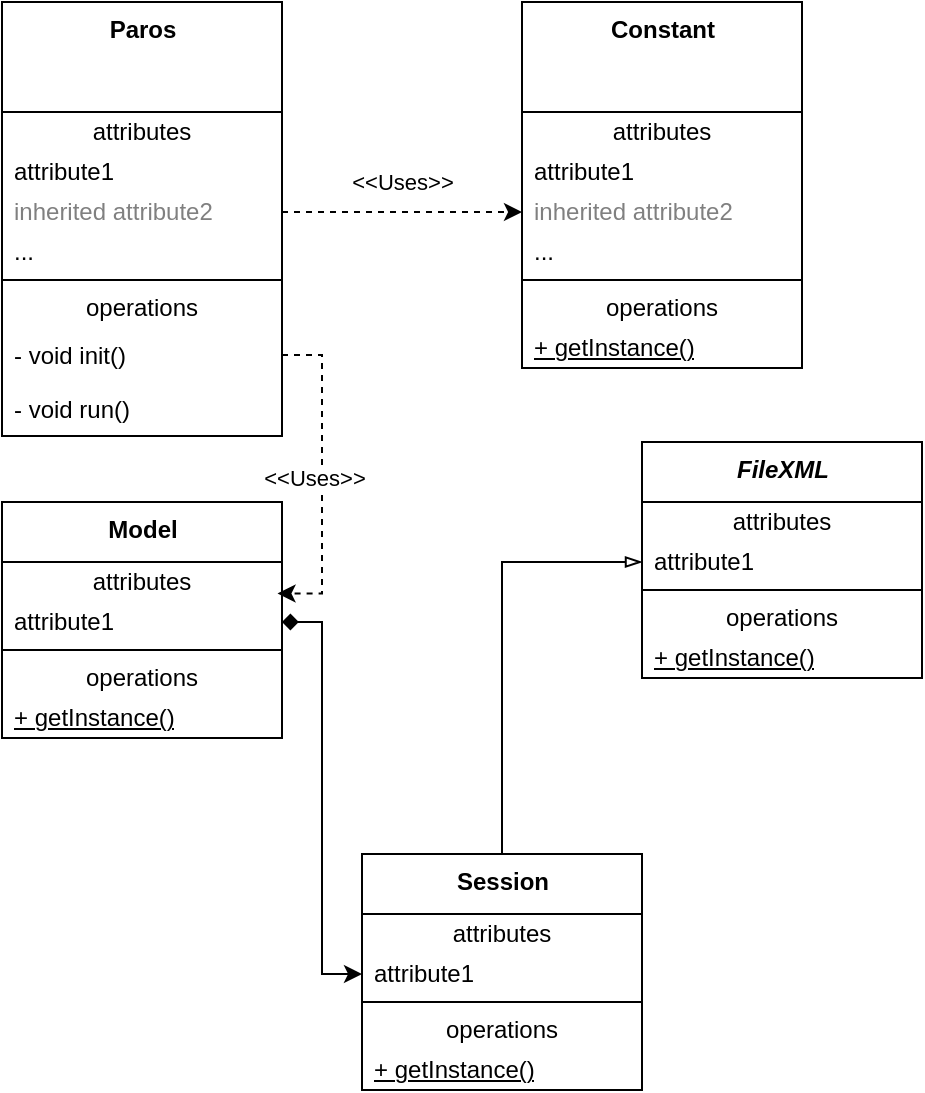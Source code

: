 <mxfile version="15.0.3" type="github"><diagram id="Z9POrxEhZ8tej4BVq47g" name="Page-1"><mxGraphModel dx="716" dy="383" grid="1" gridSize="10" guides="1" tooltips="1" connect="1" arrows="1" fold="1" page="1" pageScale="1" pageWidth="827" pageHeight="1169" math="0" shadow="0"><root><mxCell id="0"/><mxCell id="1" parent="0"/><mxCell id="4W3oqbQlcdMNd9oFhW5l-7" value="&lt;b&gt;Paros&lt;/b&gt;" style="swimlane;fontStyle=0;align=center;verticalAlign=top;childLayout=stackLayout;horizontal=1;startSize=55;horizontalStack=0;resizeParent=1;resizeParentMax=0;resizeLast=0;collapsible=0;marginBottom=0;html=1;" vertex="1" parent="1"><mxGeometry x="200" y="100" width="140" height="217" as="geometry"/></mxCell><mxCell id="4W3oqbQlcdMNd9oFhW5l-8" value="attributes" style="text;html=1;strokeColor=none;fillColor=none;align=center;verticalAlign=middle;spacingLeft=4;spacingRight=4;overflow=hidden;rotatable=0;points=[[0,0.5],[1,0.5]];portConstraint=eastwest;" vertex="1" parent="4W3oqbQlcdMNd9oFhW5l-7"><mxGeometry y="55" width="140" height="20" as="geometry"/></mxCell><mxCell id="4W3oqbQlcdMNd9oFhW5l-9" value="attribute1" style="text;html=1;strokeColor=none;fillColor=none;align=left;verticalAlign=middle;spacingLeft=4;spacingRight=4;overflow=hidden;rotatable=0;points=[[0,0.5],[1,0.5]];portConstraint=eastwest;" vertex="1" parent="4W3oqbQlcdMNd9oFhW5l-7"><mxGeometry y="75" width="140" height="20" as="geometry"/></mxCell><mxCell id="4W3oqbQlcdMNd9oFhW5l-10" value="inherited attribute2" style="text;html=1;strokeColor=none;fillColor=none;align=left;verticalAlign=middle;spacingLeft=4;spacingRight=4;overflow=hidden;rotatable=0;points=[[0,0.5],[1,0.5]];portConstraint=eastwest;fontColor=#808080;" vertex="1" parent="4W3oqbQlcdMNd9oFhW5l-7"><mxGeometry y="95" width="140" height="20" as="geometry"/></mxCell><mxCell id="4W3oqbQlcdMNd9oFhW5l-11" value="..." style="text;html=1;strokeColor=none;fillColor=none;align=left;verticalAlign=middle;spacingLeft=4;spacingRight=4;overflow=hidden;rotatable=0;points=[[0,0.5],[1,0.5]];portConstraint=eastwest;" vertex="1" parent="4W3oqbQlcdMNd9oFhW5l-7"><mxGeometry y="115" width="140" height="20" as="geometry"/></mxCell><mxCell id="4W3oqbQlcdMNd9oFhW5l-12" value="" style="line;strokeWidth=1;fillColor=none;align=left;verticalAlign=middle;spacingTop=-1;spacingLeft=3;spacingRight=3;rotatable=0;labelPosition=right;points=[];portConstraint=eastwest;" vertex="1" parent="4W3oqbQlcdMNd9oFhW5l-7"><mxGeometry y="135" width="140" height="8" as="geometry"/></mxCell><mxCell id="4W3oqbQlcdMNd9oFhW5l-13" value="operations" style="text;html=1;strokeColor=none;fillColor=none;align=center;verticalAlign=middle;spacingLeft=4;spacingRight=4;overflow=hidden;rotatable=0;points=[[0,0.5],[1,0.5]];portConstraint=eastwest;" vertex="1" parent="4W3oqbQlcdMNd9oFhW5l-7"><mxGeometry y="143" width="140" height="20" as="geometry"/></mxCell><mxCell id="4W3oqbQlcdMNd9oFhW5l-14" value="- void init()" style="text;html=1;strokeColor=none;fillColor=none;align=left;verticalAlign=middle;spacingLeft=4;spacingRight=4;overflow=hidden;rotatable=0;points=[[0,0.5],[1,0.5]];portConstraint=eastwest;" vertex="1" parent="4W3oqbQlcdMNd9oFhW5l-7"><mxGeometry y="163" width="140" height="27" as="geometry"/></mxCell><mxCell id="4W3oqbQlcdMNd9oFhW5l-31" value="- void run()" style="text;html=1;strokeColor=none;fillColor=none;align=left;verticalAlign=middle;spacingLeft=4;spacingRight=4;overflow=hidden;rotatable=0;points=[[0,0.5],[1,0.5]];portConstraint=eastwest;" vertex="1" parent="4W3oqbQlcdMNd9oFhW5l-7"><mxGeometry y="190" width="140" height="27" as="geometry"/></mxCell><mxCell id="4W3oqbQlcdMNd9oFhW5l-15" value="&lt;b&gt;Constant&lt;/b&gt;" style="swimlane;fontStyle=0;align=center;verticalAlign=top;childLayout=stackLayout;horizontal=1;startSize=55;horizontalStack=0;resizeParent=1;resizeParentMax=0;resizeLast=0;collapsible=0;marginBottom=0;html=1;" vertex="1" parent="1"><mxGeometry x="460" y="100" width="140" height="183" as="geometry"/></mxCell><mxCell id="4W3oqbQlcdMNd9oFhW5l-16" value="attributes" style="text;html=1;strokeColor=none;fillColor=none;align=center;verticalAlign=middle;spacingLeft=4;spacingRight=4;overflow=hidden;rotatable=0;points=[[0,0.5],[1,0.5]];portConstraint=eastwest;" vertex="1" parent="4W3oqbQlcdMNd9oFhW5l-15"><mxGeometry y="55" width="140" height="20" as="geometry"/></mxCell><mxCell id="4W3oqbQlcdMNd9oFhW5l-17" value="attribute1" style="text;html=1;strokeColor=none;fillColor=none;align=left;verticalAlign=middle;spacingLeft=4;spacingRight=4;overflow=hidden;rotatable=0;points=[[0,0.5],[1,0.5]];portConstraint=eastwest;" vertex="1" parent="4W3oqbQlcdMNd9oFhW5l-15"><mxGeometry y="75" width="140" height="20" as="geometry"/></mxCell><mxCell id="4W3oqbQlcdMNd9oFhW5l-18" value="inherited attribute2" style="text;html=1;strokeColor=none;fillColor=none;align=left;verticalAlign=middle;spacingLeft=4;spacingRight=4;overflow=hidden;rotatable=0;points=[[0,0.5],[1,0.5]];portConstraint=eastwest;fontColor=#808080;" vertex="1" parent="4W3oqbQlcdMNd9oFhW5l-15"><mxGeometry y="95" width="140" height="20" as="geometry"/></mxCell><mxCell id="4W3oqbQlcdMNd9oFhW5l-19" value="..." style="text;html=1;strokeColor=none;fillColor=none;align=left;verticalAlign=middle;spacingLeft=4;spacingRight=4;overflow=hidden;rotatable=0;points=[[0,0.5],[1,0.5]];portConstraint=eastwest;" vertex="1" parent="4W3oqbQlcdMNd9oFhW5l-15"><mxGeometry y="115" width="140" height="20" as="geometry"/></mxCell><mxCell id="4W3oqbQlcdMNd9oFhW5l-20" value="" style="line;strokeWidth=1;fillColor=none;align=left;verticalAlign=middle;spacingTop=-1;spacingLeft=3;spacingRight=3;rotatable=0;labelPosition=right;points=[];portConstraint=eastwest;" vertex="1" parent="4W3oqbQlcdMNd9oFhW5l-15"><mxGeometry y="135" width="140" height="8" as="geometry"/></mxCell><mxCell id="4W3oqbQlcdMNd9oFhW5l-21" value="operations" style="text;html=1;strokeColor=none;fillColor=none;align=center;verticalAlign=middle;spacingLeft=4;spacingRight=4;overflow=hidden;rotatable=0;points=[[0,0.5],[1,0.5]];portConstraint=eastwest;" vertex="1" parent="4W3oqbQlcdMNd9oFhW5l-15"><mxGeometry y="143" width="140" height="20" as="geometry"/></mxCell><mxCell id="4W3oqbQlcdMNd9oFhW5l-22" value="&lt;u&gt;+ getInstance()&lt;/u&gt;" style="text;html=1;strokeColor=none;fillColor=none;align=left;verticalAlign=middle;spacingLeft=4;spacingRight=4;overflow=hidden;rotatable=0;points=[[0,0.5],[1,0.5]];portConstraint=eastwest;" vertex="1" parent="4W3oqbQlcdMNd9oFhW5l-15"><mxGeometry y="163" width="140" height="20" as="geometry"/></mxCell><mxCell id="4W3oqbQlcdMNd9oFhW5l-23" style="edgeStyle=orthogonalEdgeStyle;rounded=0;orthogonalLoop=1;jettySize=auto;html=1;exitX=1;exitY=0.5;exitDx=0;exitDy=0;entryX=0;entryY=0.5;entryDx=0;entryDy=0;dashed=1;" edge="1" parent="1" source="4W3oqbQlcdMNd9oFhW5l-10" target="4W3oqbQlcdMNd9oFhW5l-18"><mxGeometry relative="1" as="geometry"/></mxCell><mxCell id="4W3oqbQlcdMNd9oFhW5l-26" value="&amp;lt;&amp;lt;Uses&amp;gt;&amp;gt;" style="edgeLabel;html=1;align=center;verticalAlign=middle;resizable=0;points=[];" vertex="1" connectable="0" parent="4W3oqbQlcdMNd9oFhW5l-23"><mxGeometry x="0.263" y="-5" relative="1" as="geometry"><mxPoint x="-16" y="-20" as="offset"/></mxGeometry></mxCell><mxCell id="4W3oqbQlcdMNd9oFhW5l-40" value="&lt;b&gt;Model&lt;br&gt;&lt;/b&gt;" style="swimlane;fontStyle=0;align=center;verticalAlign=top;childLayout=stackLayout;horizontal=1;startSize=30;horizontalStack=0;resizeParent=1;resizeParentMax=0;resizeLast=0;collapsible=0;marginBottom=0;html=1;" vertex="1" parent="1"><mxGeometry x="200" y="350" width="140" height="118" as="geometry"/></mxCell><mxCell id="4W3oqbQlcdMNd9oFhW5l-41" value="attributes" style="text;html=1;strokeColor=none;fillColor=none;align=center;verticalAlign=middle;spacingLeft=4;spacingRight=4;overflow=hidden;rotatable=0;points=[[0,0.5],[1,0.5]];portConstraint=eastwest;" vertex="1" parent="4W3oqbQlcdMNd9oFhW5l-40"><mxGeometry y="30" width="140" height="20" as="geometry"/></mxCell><mxCell id="4W3oqbQlcdMNd9oFhW5l-42" value="attribute1" style="text;html=1;strokeColor=none;fillColor=none;align=left;verticalAlign=middle;spacingLeft=4;spacingRight=4;overflow=hidden;rotatable=0;points=[[0,0.5],[1,0.5]];portConstraint=eastwest;" vertex="1" parent="4W3oqbQlcdMNd9oFhW5l-40"><mxGeometry y="50" width="140" height="20" as="geometry"/></mxCell><mxCell id="4W3oqbQlcdMNd9oFhW5l-45" value="" style="line;strokeWidth=1;fillColor=none;align=left;verticalAlign=middle;spacingTop=-1;spacingLeft=3;spacingRight=3;rotatable=0;labelPosition=right;points=[];portConstraint=eastwest;" vertex="1" parent="4W3oqbQlcdMNd9oFhW5l-40"><mxGeometry y="70" width="140" height="8" as="geometry"/></mxCell><mxCell id="4W3oqbQlcdMNd9oFhW5l-46" value="operations" style="text;html=1;strokeColor=none;fillColor=none;align=center;verticalAlign=middle;spacingLeft=4;spacingRight=4;overflow=hidden;rotatable=0;points=[[0,0.5],[1,0.5]];portConstraint=eastwest;" vertex="1" parent="4W3oqbQlcdMNd9oFhW5l-40"><mxGeometry y="78" width="140" height="20" as="geometry"/></mxCell><mxCell id="4W3oqbQlcdMNd9oFhW5l-47" value="&lt;u&gt;+ getInstance()&lt;/u&gt;" style="text;html=1;strokeColor=none;fillColor=none;align=left;verticalAlign=middle;spacingLeft=4;spacingRight=4;overflow=hidden;rotatable=0;points=[[0,0.5],[1,0.5]];portConstraint=eastwest;" vertex="1" parent="4W3oqbQlcdMNd9oFhW5l-40"><mxGeometry y="98" width="140" height="20" as="geometry"/></mxCell><mxCell id="4W3oqbQlcdMNd9oFhW5l-48" style="edgeStyle=orthogonalEdgeStyle;rounded=0;orthogonalLoop=1;jettySize=auto;html=1;exitX=1;exitY=0.5;exitDx=0;exitDy=0;entryX=0.984;entryY=0.788;entryDx=0;entryDy=0;dashed=1;entryPerimeter=0;" edge="1" parent="1" source="4W3oqbQlcdMNd9oFhW5l-14" target="4W3oqbQlcdMNd9oFhW5l-41"><mxGeometry relative="1" as="geometry"/></mxCell><mxCell id="4W3oqbQlcdMNd9oFhW5l-49" value="&amp;lt;&amp;lt;Uses&amp;gt;&amp;gt;" style="edgeLabel;html=1;align=center;verticalAlign=middle;resizable=0;points=[];" vertex="1" connectable="0" parent="1"><mxGeometry x="380.002" y="180" as="geometry"><mxPoint x="-24" y="158" as="offset"/></mxGeometry></mxCell><mxCell id="4W3oqbQlcdMNd9oFhW5l-66" style="edgeStyle=orthogonalEdgeStyle;rounded=0;orthogonalLoop=1;jettySize=auto;html=1;exitX=0.5;exitY=0;exitDx=0;exitDy=0;startArrow=none;startFill=0;endArrow=blockThin;endFill=0;" edge="1" parent="1" source="4W3oqbQlcdMNd9oFhW5l-50" target="4W3oqbQlcdMNd9oFhW5l-62"><mxGeometry relative="1" as="geometry"/></mxCell><mxCell id="4W3oqbQlcdMNd9oFhW5l-50" value="&lt;b&gt;Session&lt;br&gt;&lt;/b&gt;" style="swimlane;fontStyle=0;align=center;verticalAlign=top;childLayout=stackLayout;horizontal=1;startSize=30;horizontalStack=0;resizeParent=1;resizeParentMax=0;resizeLast=0;collapsible=0;marginBottom=0;html=1;" vertex="1" parent="1"><mxGeometry x="380" y="526" width="140" height="118" as="geometry"/></mxCell><mxCell id="4W3oqbQlcdMNd9oFhW5l-51" value="attributes" style="text;html=1;strokeColor=none;fillColor=none;align=center;verticalAlign=middle;spacingLeft=4;spacingRight=4;overflow=hidden;rotatable=0;points=[[0,0.5],[1,0.5]];portConstraint=eastwest;" vertex="1" parent="4W3oqbQlcdMNd9oFhW5l-50"><mxGeometry y="30" width="140" height="20" as="geometry"/></mxCell><mxCell id="4W3oqbQlcdMNd9oFhW5l-52" value="attribute1" style="text;html=1;strokeColor=none;fillColor=none;align=left;verticalAlign=middle;spacingLeft=4;spacingRight=4;overflow=hidden;rotatable=0;points=[[0,0.5],[1,0.5]];portConstraint=eastwest;" vertex="1" parent="4W3oqbQlcdMNd9oFhW5l-50"><mxGeometry y="50" width="140" height="20" as="geometry"/></mxCell><mxCell id="4W3oqbQlcdMNd9oFhW5l-53" value="" style="line;strokeWidth=1;fillColor=none;align=left;verticalAlign=middle;spacingTop=-1;spacingLeft=3;spacingRight=3;rotatable=0;labelPosition=right;points=[];portConstraint=eastwest;" vertex="1" parent="4W3oqbQlcdMNd9oFhW5l-50"><mxGeometry y="70" width="140" height="8" as="geometry"/></mxCell><mxCell id="4W3oqbQlcdMNd9oFhW5l-54" value="operations" style="text;html=1;strokeColor=none;fillColor=none;align=center;verticalAlign=middle;spacingLeft=4;spacingRight=4;overflow=hidden;rotatable=0;points=[[0,0.5],[1,0.5]];portConstraint=eastwest;" vertex="1" parent="4W3oqbQlcdMNd9oFhW5l-50"><mxGeometry y="78" width="140" height="20" as="geometry"/></mxCell><mxCell id="4W3oqbQlcdMNd9oFhW5l-55" value="&lt;u&gt;+ getInstance()&lt;/u&gt;" style="text;html=1;strokeColor=none;fillColor=none;align=left;verticalAlign=middle;spacingLeft=4;spacingRight=4;overflow=hidden;rotatable=0;points=[[0,0.5],[1,0.5]];portConstraint=eastwest;" vertex="1" parent="4W3oqbQlcdMNd9oFhW5l-50"><mxGeometry y="98" width="140" height="20" as="geometry"/></mxCell><mxCell id="4W3oqbQlcdMNd9oFhW5l-56" style="edgeStyle=orthogonalEdgeStyle;rounded=0;orthogonalLoop=1;jettySize=auto;html=1;exitX=1;exitY=0.5;exitDx=0;exitDy=0;entryX=0;entryY=0.5;entryDx=0;entryDy=0;endArrow=classic;endFill=1;startArrow=diamond;startFill=1;" edge="1" parent="1" source="4W3oqbQlcdMNd9oFhW5l-42" target="4W3oqbQlcdMNd9oFhW5l-52"><mxGeometry relative="1" as="geometry"/></mxCell><mxCell id="4W3oqbQlcdMNd9oFhW5l-60" value="&lt;b&gt;&lt;i&gt;FileXML&lt;/i&gt;&lt;br&gt;&lt;/b&gt;" style="swimlane;fontStyle=0;align=center;verticalAlign=top;childLayout=stackLayout;horizontal=1;startSize=30;horizontalStack=0;resizeParent=1;resizeParentMax=0;resizeLast=0;collapsible=0;marginBottom=0;html=1;" vertex="1" parent="1"><mxGeometry x="520" y="320" width="140" height="118" as="geometry"/></mxCell><mxCell id="4W3oqbQlcdMNd9oFhW5l-61" value="attributes" style="text;html=1;strokeColor=none;fillColor=none;align=center;verticalAlign=middle;spacingLeft=4;spacingRight=4;overflow=hidden;rotatable=0;points=[[0,0.5],[1,0.5]];portConstraint=eastwest;" vertex="1" parent="4W3oqbQlcdMNd9oFhW5l-60"><mxGeometry y="30" width="140" height="20" as="geometry"/></mxCell><mxCell id="4W3oqbQlcdMNd9oFhW5l-62" value="attribute1" style="text;html=1;strokeColor=none;fillColor=none;align=left;verticalAlign=middle;spacingLeft=4;spacingRight=4;overflow=hidden;rotatable=0;points=[[0,0.5],[1,0.5]];portConstraint=eastwest;" vertex="1" parent="4W3oqbQlcdMNd9oFhW5l-60"><mxGeometry y="50" width="140" height="20" as="geometry"/></mxCell><mxCell id="4W3oqbQlcdMNd9oFhW5l-63" value="" style="line;strokeWidth=1;fillColor=none;align=left;verticalAlign=middle;spacingTop=-1;spacingLeft=3;spacingRight=3;rotatable=0;labelPosition=right;points=[];portConstraint=eastwest;" vertex="1" parent="4W3oqbQlcdMNd9oFhW5l-60"><mxGeometry y="70" width="140" height="8" as="geometry"/></mxCell><mxCell id="4W3oqbQlcdMNd9oFhW5l-64" value="operations" style="text;html=1;strokeColor=none;fillColor=none;align=center;verticalAlign=middle;spacingLeft=4;spacingRight=4;overflow=hidden;rotatable=0;points=[[0,0.5],[1,0.5]];portConstraint=eastwest;" vertex="1" parent="4W3oqbQlcdMNd9oFhW5l-60"><mxGeometry y="78" width="140" height="20" as="geometry"/></mxCell><mxCell id="4W3oqbQlcdMNd9oFhW5l-65" value="&lt;u&gt;+ getInstance()&lt;/u&gt;" style="text;html=1;strokeColor=none;fillColor=none;align=left;verticalAlign=middle;spacingLeft=4;spacingRight=4;overflow=hidden;rotatable=0;points=[[0,0.5],[1,0.5]];portConstraint=eastwest;" vertex="1" parent="4W3oqbQlcdMNd9oFhW5l-60"><mxGeometry y="98" width="140" height="20" as="geometry"/></mxCell></root></mxGraphModel></diagram></mxfile>